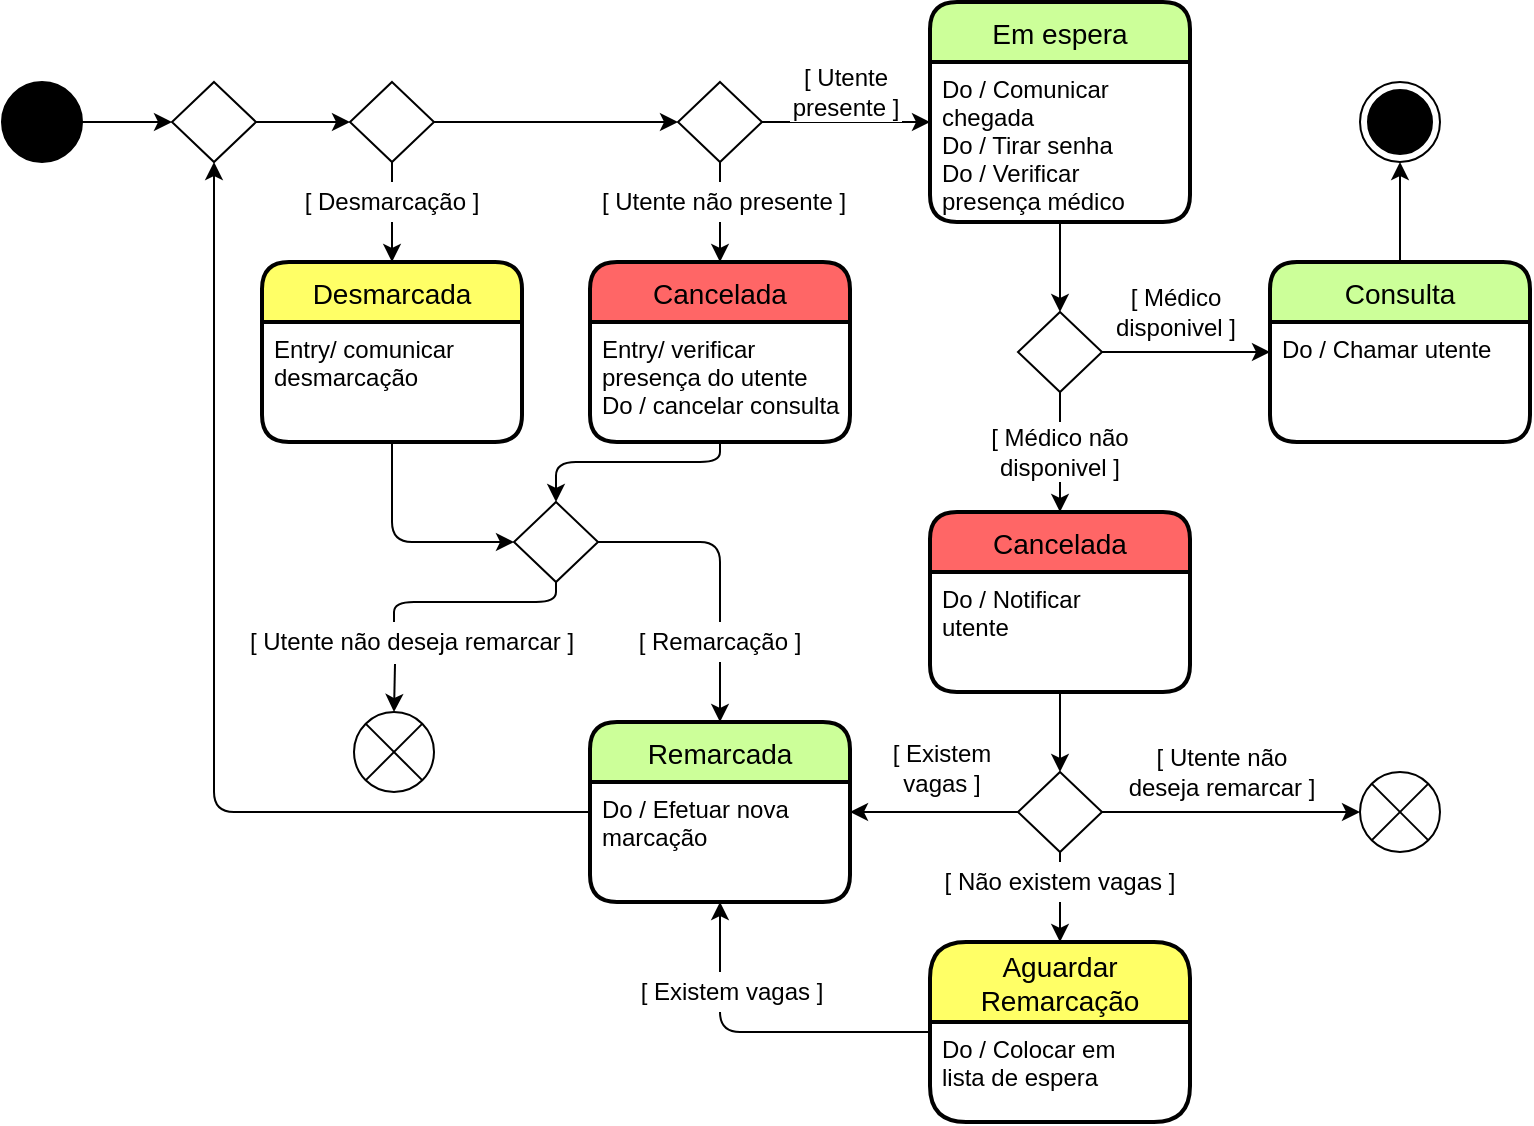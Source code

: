 <mxfile version="14.2.7" type="device"><diagram id="Ac5FXcsnPz4qXQdK9cmS" name="Page-1"><mxGraphModel dx="1157" dy="567" grid="1" gridSize="5" guides="1" tooltips="1" connect="1" arrows="1" fold="1" page="1" pageScale="1" pageWidth="827" pageHeight="1169" math="0" shadow="0"><root><mxCell id="0"/><mxCell id="1" parent="0"/><mxCell id="HH-dWc5caqv4K4BfwZUG-5" style="edgeStyle=orthogonalEdgeStyle;rounded=0;orthogonalLoop=1;jettySize=auto;html=1;entryX=0;entryY=0.5;entryDx=0;entryDy=0;" parent="1" source="GgvLqXi-rM3bx7HQ9y4y-2" target="HH-dWc5caqv4K4BfwZUG-4" edge="1"><mxGeometry relative="1" as="geometry"/></mxCell><mxCell id="HH-dWc5caqv4K4BfwZUG-1" value="" style="ellipse;whiteSpace=wrap;html=1;aspect=fixed;fillColor=#000000;" parent="1" vertex="1"><mxGeometry x="10" y="100" width="40" height="40" as="geometry"/></mxCell><mxCell id="HH-dWc5caqv4K4BfwZUG-6" style="edgeStyle=orthogonalEdgeStyle;rounded=0;orthogonalLoop=1;jettySize=auto;html=1;entryX=0;entryY=0.5;entryDx=0;entryDy=0;" parent="1" source="HH-dWc5caqv4K4BfwZUG-4" edge="1"><mxGeometry relative="1" as="geometry"><mxPoint x="474" y="120" as="targetPoint"/></mxGeometry></mxCell><mxCell id="GgvLqXi-rM3bx7HQ9y4y-1" style="edgeStyle=orthogonalEdgeStyle;rounded=0;orthogonalLoop=1;jettySize=auto;html=1;entryX=0.5;entryY=0;entryDx=0;entryDy=0;" edge="1" parent="1" source="HH-dWc5caqv4K4BfwZUG-4" target="HH-dWc5caqv4K4BfwZUG-8"><mxGeometry relative="1" as="geometry"/></mxCell><mxCell id="HH-dWc5caqv4K4BfwZUG-4" value="" style="rhombus;whiteSpace=wrap;html=1;strokeColor=#000000;fillColor=#FFFFFF;" parent="1" vertex="1"><mxGeometry x="348" y="100" width="42" height="40" as="geometry"/></mxCell><mxCell id="HH-dWc5caqv4K4BfwZUG-7" value="[ Utente presente ]" style="text;html=1;strokeColor=none;align=center;verticalAlign=middle;whiteSpace=wrap;rounded=0;fillColor=#ffffff;" parent="1" vertex="1"><mxGeometry x="404" y="90" width="56" height="30" as="geometry"/></mxCell><mxCell id="HH-dWc5caqv4K4BfwZUG-8" value="Cancelada" style="swimlane;childLayout=stackLayout;horizontal=1;startSize=30;horizontalStack=0;rounded=1;fontSize=14;fontStyle=0;strokeWidth=2;resizeParent=0;resizeLast=1;shadow=0;dashed=0;align=center;fillColor=#FF6666;" parent="1" vertex="1"><mxGeometry x="304" y="190" width="130" height="90" as="geometry"><mxRectangle x="260" y="75" width="120" height="30" as="alternateBounds"/></mxGeometry></mxCell><mxCell id="HH-dWc5caqv4K4BfwZUG-9" value="Entry/ verificar &#10;presença do utente&#10;Do / cancelar consulta" style="align=left;strokeColor=none;fillColor=none;spacingLeft=4;fontSize=12;verticalAlign=top;resizable=0;rotatable=0;part=1;" parent="HH-dWc5caqv4K4BfwZUG-8" vertex="1"><mxGeometry y="30" width="130" height="60" as="geometry"/></mxCell><mxCell id="GgvLqXi-rM3bx7HQ9y4y-6" style="edgeStyle=orthogonalEdgeStyle;rounded=0;orthogonalLoop=1;jettySize=auto;html=1;" edge="1" parent="1" source="GgvLqXi-rM3bx7HQ9y4y-2" target="GgvLqXi-rM3bx7HQ9y4y-4"><mxGeometry relative="1" as="geometry"/></mxCell><mxCell id="GgvLqXi-rM3bx7HQ9y4y-2" value="" style="rhombus;whiteSpace=wrap;html=1;strokeColor=#000000;fillColor=#FFFFFF;" vertex="1" parent="1"><mxGeometry x="184" y="100" width="42" height="40" as="geometry"/></mxCell><mxCell id="GgvLqXi-rM3bx7HQ9y4y-3" style="edgeStyle=orthogonalEdgeStyle;rounded=0;orthogonalLoop=1;jettySize=auto;html=1;entryX=0;entryY=0.5;entryDx=0;entryDy=0;" edge="1" parent="1" source="GgvLqXi-rM3bx7HQ9y4y-53" target="GgvLqXi-rM3bx7HQ9y4y-2"><mxGeometry relative="1" as="geometry"><mxPoint x="100" y="120" as="sourcePoint"/><mxPoint x="404" y="120" as="targetPoint"/></mxGeometry></mxCell><mxCell id="GgvLqXi-rM3bx7HQ9y4y-4" value="Desmarcada" style="swimlane;childLayout=stackLayout;horizontal=1;startSize=30;horizontalStack=0;rounded=1;fontSize=14;fontStyle=0;strokeWidth=2;resizeParent=0;resizeLast=1;shadow=0;dashed=0;align=center;fillColor=#FFFF66;" vertex="1" parent="1"><mxGeometry x="140" y="190" width="130" height="90" as="geometry"><mxRectangle x="260" y="75" width="120" height="30" as="alternateBounds"/></mxGeometry></mxCell><mxCell id="GgvLqXi-rM3bx7HQ9y4y-5" value="Entry/ comunicar&#10;desmarcação" style="align=left;strokeColor=none;fillColor=none;spacingLeft=4;fontSize=12;verticalAlign=top;resizable=0;rotatable=0;part=1;" vertex="1" parent="GgvLqXi-rM3bx7HQ9y4y-4"><mxGeometry y="30" width="130" height="60" as="geometry"/></mxCell><mxCell id="GgvLqXi-rM3bx7HQ9y4y-7" value="[ Desmarcação ]" style="text;html=1;strokeColor=none;align=center;verticalAlign=middle;whiteSpace=wrap;rounded=0;fillColor=#ffffff;" vertex="1" parent="1"><mxGeometry x="155" y="150" width="100" height="20" as="geometry"/></mxCell><mxCell id="GgvLqXi-rM3bx7HQ9y4y-8" value="[ Utente não presente ]" style="text;html=1;strokeColor=none;align=center;verticalAlign=middle;whiteSpace=wrap;rounded=0;fillColor=#ffffff;" vertex="1" parent="1"><mxGeometry x="308" y="150" width="126" height="20" as="geometry"/></mxCell><mxCell id="GgvLqXi-rM3bx7HQ9y4y-9" value="" style="rhombus;whiteSpace=wrap;html=1;strokeColor=#000000;fillColor=#FFFFFF;" vertex="1" parent="1"><mxGeometry x="266" y="310" width="42" height="40" as="geometry"/></mxCell><mxCell id="GgvLqXi-rM3bx7HQ9y4y-12" value="Remarcada" style="swimlane;childLayout=stackLayout;horizontal=1;startSize=30;horizontalStack=0;rounded=1;fontSize=14;fontStyle=0;strokeWidth=2;resizeParent=0;resizeLast=1;shadow=0;dashed=0;align=center;fillColor=#CCFF99;" vertex="1" parent="1"><mxGeometry x="304" y="420" width="130" height="90" as="geometry"><mxRectangle x="260" y="75" width="120" height="30" as="alternateBounds"/></mxGeometry></mxCell><mxCell id="GgvLqXi-rM3bx7HQ9y4y-13" value="Do / Efetuar nova&#10;marcação" style="align=left;strokeColor=none;fillColor=none;spacingLeft=4;fontSize=12;verticalAlign=top;resizable=0;rotatable=0;part=1;" vertex="1" parent="GgvLqXi-rM3bx7HQ9y4y-12"><mxGeometry y="30" width="130" height="60" as="geometry"/></mxCell><mxCell id="GgvLqXi-rM3bx7HQ9y4y-18" value="Em espera" style="swimlane;childLayout=stackLayout;horizontal=1;startSize=30;horizontalStack=0;rounded=1;fontSize=14;fontStyle=0;strokeWidth=2;resizeParent=0;resizeLast=1;shadow=0;dashed=0;align=center;fillColor=#CCFF99;" vertex="1" parent="1"><mxGeometry x="474" y="60" width="130" height="110" as="geometry"><mxRectangle x="260" y="75" width="120" height="30" as="alternateBounds"/></mxGeometry></mxCell><mxCell id="GgvLqXi-rM3bx7HQ9y4y-19" value="Do / Comunicar &#10;chegada&#10;Do / Tirar senha&#10;Do / Verificar &#10;presença médico" style="align=left;strokeColor=none;fillColor=none;spacingLeft=4;fontSize=12;verticalAlign=top;resizable=0;rotatable=0;part=1;" vertex="1" parent="GgvLqXi-rM3bx7HQ9y4y-18"><mxGeometry y="30" width="130" height="80" as="geometry"/></mxCell><mxCell id="GgvLqXi-rM3bx7HQ9y4y-29" style="edgeStyle=orthogonalEdgeStyle;rounded=0;orthogonalLoop=1;jettySize=auto;html=1;entryX=0;entryY=0.25;entryDx=0;entryDy=0;" edge="1" parent="1" source="GgvLqXi-rM3bx7HQ9y4y-23" target="GgvLqXi-rM3bx7HQ9y4y-28"><mxGeometry relative="1" as="geometry"/></mxCell><mxCell id="GgvLqXi-rM3bx7HQ9y4y-33" style="edgeStyle=orthogonalEdgeStyle;rounded=0;orthogonalLoop=1;jettySize=auto;html=1;entryX=0.5;entryY=0;entryDx=0;entryDy=0;" edge="1" parent="1" source="GgvLqXi-rM3bx7HQ9y4y-23" target="GgvLqXi-rM3bx7HQ9y4y-31"><mxGeometry relative="1" as="geometry"/></mxCell><mxCell id="GgvLqXi-rM3bx7HQ9y4y-23" value="" style="rhombus;whiteSpace=wrap;html=1;strokeColor=#000000;fillColor=#FFFFFF;" vertex="1" parent="1"><mxGeometry x="518" y="215" width="42" height="40" as="geometry"/></mxCell><mxCell id="GgvLqXi-rM3bx7HQ9y4y-26" style="edgeStyle=orthogonalEdgeStyle;rounded=0;orthogonalLoop=1;jettySize=auto;html=1;entryX=0.5;entryY=0;entryDx=0;entryDy=0;" edge="1" parent="1" source="GgvLqXi-rM3bx7HQ9y4y-19" target="GgvLqXi-rM3bx7HQ9y4y-23"><mxGeometry relative="1" as="geometry"/></mxCell><mxCell id="GgvLqXi-rM3bx7HQ9y4y-40" style="edgeStyle=orthogonalEdgeStyle;rounded=0;orthogonalLoop=1;jettySize=auto;html=1;" edge="1" parent="1" source="GgvLqXi-rM3bx7HQ9y4y-27" target="GgvLqXi-rM3bx7HQ9y4y-39"><mxGeometry relative="1" as="geometry"/></mxCell><mxCell id="GgvLqXi-rM3bx7HQ9y4y-27" value="Consulta" style="swimlane;childLayout=stackLayout;horizontal=1;startSize=30;horizontalStack=0;rounded=1;fontSize=14;fontStyle=0;strokeWidth=2;resizeParent=0;resizeLast=1;shadow=0;dashed=0;align=center;fillColor=#CCFF99;" vertex="1" parent="1"><mxGeometry x="644" y="190" width="130" height="90" as="geometry"><mxRectangle x="260" y="75" width="120" height="30" as="alternateBounds"/></mxGeometry></mxCell><mxCell id="GgvLqXi-rM3bx7HQ9y4y-28" value="Do / Chamar utente" style="align=left;strokeColor=none;fillColor=none;spacingLeft=4;fontSize=12;verticalAlign=top;resizable=0;rotatable=0;part=1;" vertex="1" parent="GgvLqXi-rM3bx7HQ9y4y-27"><mxGeometry y="30" width="130" height="60" as="geometry"/></mxCell><mxCell id="GgvLqXi-rM3bx7HQ9y4y-30" value="[ Médico disponivel ]" style="text;html=1;strokeColor=none;align=center;verticalAlign=middle;whiteSpace=wrap;rounded=0;fillColor=#ffffff;" vertex="1" parent="1"><mxGeometry x="564" y="200" width="66" height="30" as="geometry"/></mxCell><mxCell id="GgvLqXi-rM3bx7HQ9y4y-31" value="Cancelada" style="swimlane;childLayout=stackLayout;horizontal=1;startSize=30;horizontalStack=0;rounded=1;fontSize=14;fontStyle=0;strokeWidth=2;resizeParent=0;resizeLast=1;shadow=0;dashed=0;align=center;fillColor=#FF6666;" vertex="1" parent="1"><mxGeometry x="474" y="315" width="130" height="90" as="geometry"><mxRectangle x="260" y="75" width="120" height="30" as="alternateBounds"/></mxGeometry></mxCell><mxCell id="GgvLqXi-rM3bx7HQ9y4y-32" value="Do / Notificar&#10;utente" style="align=left;strokeColor=none;fillColor=none;spacingLeft=4;fontSize=12;verticalAlign=top;resizable=0;rotatable=0;part=1;" vertex="1" parent="GgvLqXi-rM3bx7HQ9y4y-31"><mxGeometry y="30" width="130" height="60" as="geometry"/></mxCell><mxCell id="GgvLqXi-rM3bx7HQ9y4y-36" value="[ Médico não disponivel ]" style="text;html=1;strokeColor=none;align=center;verticalAlign=middle;whiteSpace=wrap;rounded=0;fillColor=#ffffff;" vertex="1" parent="1"><mxGeometry x="491" y="270" width="96" height="30" as="geometry"/></mxCell><mxCell id="GgvLqXi-rM3bx7HQ9y4y-38" value="[ Existem &lt;br&gt;vagas ]" style="text;html=1;strokeColor=none;align=center;verticalAlign=middle;whiteSpace=wrap;rounded=0;fillColor=#ffffff;" vertex="1" parent="1"><mxGeometry x="450" y="425" width="60" height="35" as="geometry"/></mxCell><mxCell id="GgvLqXi-rM3bx7HQ9y4y-39" value="" style="ellipse;html=1;shape=endState;fillColor=#000000;" vertex="1" parent="1"><mxGeometry x="689" y="100" width="40" height="40" as="geometry"/></mxCell><mxCell id="GgvLqXi-rM3bx7HQ9y4y-41" value="Aguardar &#10;Remarcação" style="swimlane;childLayout=stackLayout;horizontal=1;startSize=40;horizontalStack=0;rounded=1;fontSize=14;fontStyle=0;strokeWidth=2;resizeParent=0;resizeLast=1;shadow=0;dashed=0;align=center;fillColor=#FFFF66;" vertex="1" parent="1"><mxGeometry x="474" y="530" width="130" height="90" as="geometry"><mxRectangle x="260" y="75" width="120" height="30" as="alternateBounds"/></mxGeometry></mxCell><mxCell id="GgvLqXi-rM3bx7HQ9y4y-42" value="Do / Colocar em&#10;lista de espera" style="align=left;strokeColor=none;fillColor=none;spacingLeft=4;fontSize=12;verticalAlign=top;resizable=0;rotatable=0;part=1;" vertex="1" parent="GgvLqXi-rM3bx7HQ9y4y-41"><mxGeometry y="40" width="130" height="50" as="geometry"/></mxCell><mxCell id="GgvLqXi-rM3bx7HQ9y4y-43" style="edgeStyle=orthogonalEdgeStyle;rounded=0;orthogonalLoop=1;jettySize=auto;html=1;entryX=0.5;entryY=0;entryDx=0;entryDy=0;" edge="1" parent="1" source="GgvLqXi-rM3bx7HQ9y4y-59" target="GgvLqXi-rM3bx7HQ9y4y-41"><mxGeometry relative="1" as="geometry"/></mxCell><mxCell id="GgvLqXi-rM3bx7HQ9y4y-44" value="[ Não existem vagas ]" style="text;html=1;strokeColor=none;align=center;verticalAlign=middle;whiteSpace=wrap;rounded=0;fillColor=#ffffff;" vertex="1" parent="1"><mxGeometry x="477" y="490" width="124" height="20" as="geometry"/></mxCell><mxCell id="GgvLqXi-rM3bx7HQ9y4y-49" value="" style="endArrow=classic;html=1;entryX=0.5;entryY=1;entryDx=0;entryDy=0;exitX=0;exitY=0.5;exitDx=0;exitDy=0;" edge="1" parent="1" source="GgvLqXi-rM3bx7HQ9y4y-41" target="GgvLqXi-rM3bx7HQ9y4y-13"><mxGeometry width="50" height="50" relative="1" as="geometry"><mxPoint x="460" y="600" as="sourcePoint"/><mxPoint x="510" y="550" as="targetPoint"/><Array as="points"><mxPoint x="369" y="575"/></Array></mxGeometry></mxCell><mxCell id="GgvLqXi-rM3bx7HQ9y4y-50" value="[ Existem vagas ]" style="text;html=1;strokeColor=none;align=center;verticalAlign=middle;whiteSpace=wrap;rounded=0;fillColor=#ffffff;" vertex="1" parent="1"><mxGeometry x="324" y="545" width="102" height="20" as="geometry"/></mxCell><mxCell id="GgvLqXi-rM3bx7HQ9y4y-51" value="" style="shape=sumEllipse;perimeter=ellipsePerimeter;whiteSpace=wrap;html=1;backgroundOutline=1;strokeColor=#000000;fillColor=#FFFFFF;" vertex="1" parent="1"><mxGeometry x="689" y="445" width="40" height="40" as="geometry"/></mxCell><mxCell id="GgvLqXi-rM3bx7HQ9y4y-53" value="" style="rhombus;whiteSpace=wrap;html=1;strokeColor=#000000;fillColor=#FFFFFF;" vertex="1" parent="1"><mxGeometry x="95" y="100" width="42" height="40" as="geometry"/></mxCell><mxCell id="GgvLqXi-rM3bx7HQ9y4y-54" style="edgeStyle=orthogonalEdgeStyle;rounded=0;orthogonalLoop=1;jettySize=auto;html=1;entryX=0;entryY=0.5;entryDx=0;entryDy=0;" edge="1" parent="1" source="HH-dWc5caqv4K4BfwZUG-1" target="GgvLqXi-rM3bx7HQ9y4y-53"><mxGeometry relative="1" as="geometry"><mxPoint x="50" y="120" as="sourcePoint"/><mxPoint x="184" y="120" as="targetPoint"/></mxGeometry></mxCell><mxCell id="GgvLqXi-rM3bx7HQ9y4y-55" value="" style="endArrow=classic;html=1;exitX=0;exitY=0.5;exitDx=0;exitDy=0;entryX=0.5;entryY=1;entryDx=0;entryDy=0;" edge="1" parent="1" source="GgvLqXi-rM3bx7HQ9y4y-12" target="GgvLqXi-rM3bx7HQ9y4y-53"><mxGeometry width="50" height="50" relative="1" as="geometry"><mxPoint x="150" y="300" as="sourcePoint"/><mxPoint x="200" y="250" as="targetPoint"/><Array as="points"><mxPoint x="116" y="465"/></Array></mxGeometry></mxCell><mxCell id="GgvLqXi-rM3bx7HQ9y4y-56" value="[ Utente não &lt;br&gt;deseja remarcar ]" style="text;html=1;strokeColor=none;align=center;verticalAlign=middle;whiteSpace=wrap;rounded=0;fillColor=#ffffff;" vertex="1" parent="1"><mxGeometry x="570" y="430" width="100" height="30" as="geometry"/></mxCell><mxCell id="GgvLqXi-rM3bx7HQ9y4y-61" style="edgeStyle=orthogonalEdgeStyle;rounded=0;orthogonalLoop=1;jettySize=auto;html=1;entryX=0;entryY=0.5;entryDx=0;entryDy=0;" edge="1" parent="1" source="GgvLqXi-rM3bx7HQ9y4y-59" target="GgvLqXi-rM3bx7HQ9y4y-51"><mxGeometry relative="1" as="geometry"/></mxCell><mxCell id="GgvLqXi-rM3bx7HQ9y4y-62" style="edgeStyle=orthogonalEdgeStyle;rounded=0;orthogonalLoop=1;jettySize=auto;html=1;entryX=1;entryY=0.25;entryDx=0;entryDy=0;" edge="1" parent="1" source="GgvLqXi-rM3bx7HQ9y4y-59" target="GgvLqXi-rM3bx7HQ9y4y-13"><mxGeometry relative="1" as="geometry"/></mxCell><mxCell id="GgvLqXi-rM3bx7HQ9y4y-59" value="" style="rhombus;whiteSpace=wrap;html=1;strokeColor=#000000;fillColor=#FFFFFF;" vertex="1" parent="1"><mxGeometry x="518" y="445" width="42" height="40" as="geometry"/></mxCell><mxCell id="GgvLqXi-rM3bx7HQ9y4y-60" style="edgeStyle=orthogonalEdgeStyle;rounded=0;orthogonalLoop=1;jettySize=auto;html=1;entryX=0.5;entryY=0;entryDx=0;entryDy=0;" edge="1" parent="1" source="GgvLqXi-rM3bx7HQ9y4y-32" target="GgvLqXi-rM3bx7HQ9y4y-59"><mxGeometry relative="1" as="geometry"><mxPoint x="539" y="430" as="sourcePoint"/><mxPoint x="539" y="580" as="targetPoint"/></mxGeometry></mxCell><mxCell id="GgvLqXi-rM3bx7HQ9y4y-64" value="" style="shape=sumEllipse;perimeter=ellipsePerimeter;whiteSpace=wrap;html=1;backgroundOutline=1;strokeColor=#000000;fillColor=#FFFFFF;" vertex="1" parent="1"><mxGeometry x="186" y="415" width="40" height="40" as="geometry"/></mxCell><mxCell id="GgvLqXi-rM3bx7HQ9y4y-72" value="[ Utente não deseja remarcar ]" style="text;html=1;strokeColor=none;align=center;verticalAlign=middle;whiteSpace=wrap;rounded=0;fillColor=#ffffff;" vertex="1" parent="1"><mxGeometry x="130" y="370" width="170" height="20" as="geometry"/></mxCell><mxCell id="GgvLqXi-rM3bx7HQ9y4y-79" style="edgeStyle=orthogonalEdgeStyle;rounded=0;orthogonalLoop=1;jettySize=auto;html=1;entryX=0.5;entryY=0;entryDx=0;entryDy=0;endArrow=classic;endFill=1;" edge="1" parent="1" source="GgvLqXi-rM3bx7HQ9y4y-73" target="GgvLqXi-rM3bx7HQ9y4y-12"><mxGeometry relative="1" as="geometry"/></mxCell><mxCell id="GgvLqXi-rM3bx7HQ9y4y-73" value="[ Remarcação ]" style="text;html=1;strokeColor=none;align=center;verticalAlign=middle;whiteSpace=wrap;rounded=0;fillColor=#ffffff;" vertex="1" parent="1"><mxGeometry x="319" y="370" width="100" height="20" as="geometry"/></mxCell><mxCell id="GgvLqXi-rM3bx7HQ9y4y-74" value="" style="endArrow=classic;html=1;exitX=0.5;exitY=1;exitDx=0;exitDy=0;entryX=0;entryY=0.5;entryDx=0;entryDy=0;" edge="1" parent="1" source="GgvLqXi-rM3bx7HQ9y4y-5" target="GgvLqXi-rM3bx7HQ9y4y-9"><mxGeometry width="50" height="50" relative="1" as="geometry"><mxPoint x="370" y="340" as="sourcePoint"/><mxPoint x="420" y="290" as="targetPoint"/><Array as="points"><mxPoint x="205" y="330"/></Array></mxGeometry></mxCell><mxCell id="GgvLqXi-rM3bx7HQ9y4y-75" value="" style="endArrow=classic;html=1;exitX=0.5;exitY=1;exitDx=0;exitDy=0;entryX=0.5;entryY=0;entryDx=0;entryDy=0;" edge="1" parent="1" source="HH-dWc5caqv4K4BfwZUG-9" target="GgvLqXi-rM3bx7HQ9y4y-9"><mxGeometry width="50" height="50" relative="1" as="geometry"><mxPoint x="370" y="340" as="sourcePoint"/><mxPoint x="420" y="290" as="targetPoint"/><Array as="points"><mxPoint x="369" y="290"/><mxPoint x="287" y="290"/></Array></mxGeometry></mxCell><mxCell id="GgvLqXi-rM3bx7HQ9y4y-76" value="" style="endArrow=none;html=1;exitX=1;exitY=0.5;exitDx=0;exitDy=0;endFill=0;entryX=0.5;entryY=0;entryDx=0;entryDy=0;" edge="1" parent="1" source="GgvLqXi-rM3bx7HQ9y4y-9" target="GgvLqXi-rM3bx7HQ9y4y-73"><mxGeometry width="50" height="50" relative="1" as="geometry"><mxPoint x="370" y="440" as="sourcePoint"/><mxPoint x="369" y="365" as="targetPoint"/><Array as="points"><mxPoint x="369" y="330"/></Array></mxGeometry></mxCell><mxCell id="GgvLqXi-rM3bx7HQ9y4y-77" value="" style="endArrow=none;html=1;exitX=0.5;exitY=1;exitDx=0;exitDy=0;endFill=0;" edge="1" parent="1" source="GgvLqXi-rM3bx7HQ9y4y-9"><mxGeometry width="50" height="50" relative="1" as="geometry"><mxPoint x="370" y="440" as="sourcePoint"/><mxPoint x="206" y="370" as="targetPoint"/><Array as="points"><mxPoint x="287" y="360"/><mxPoint x="206" y="360"/></Array></mxGeometry></mxCell><mxCell id="GgvLqXi-rM3bx7HQ9y4y-85" value="" style="endArrow=classic;html=1;exitX=0.45;exitY=1.05;exitDx=0;exitDy=0;exitPerimeter=0;entryX=0.5;entryY=0;entryDx=0;entryDy=0;" edge="1" parent="1" source="GgvLqXi-rM3bx7HQ9y4y-72" target="GgvLqXi-rM3bx7HQ9y4y-64"><mxGeometry width="50" height="50" relative="1" as="geometry"><mxPoint x="265" y="455" as="sourcePoint"/><mxPoint x="315" y="405" as="targetPoint"/></mxGeometry></mxCell></root></mxGraphModel></diagram></mxfile>